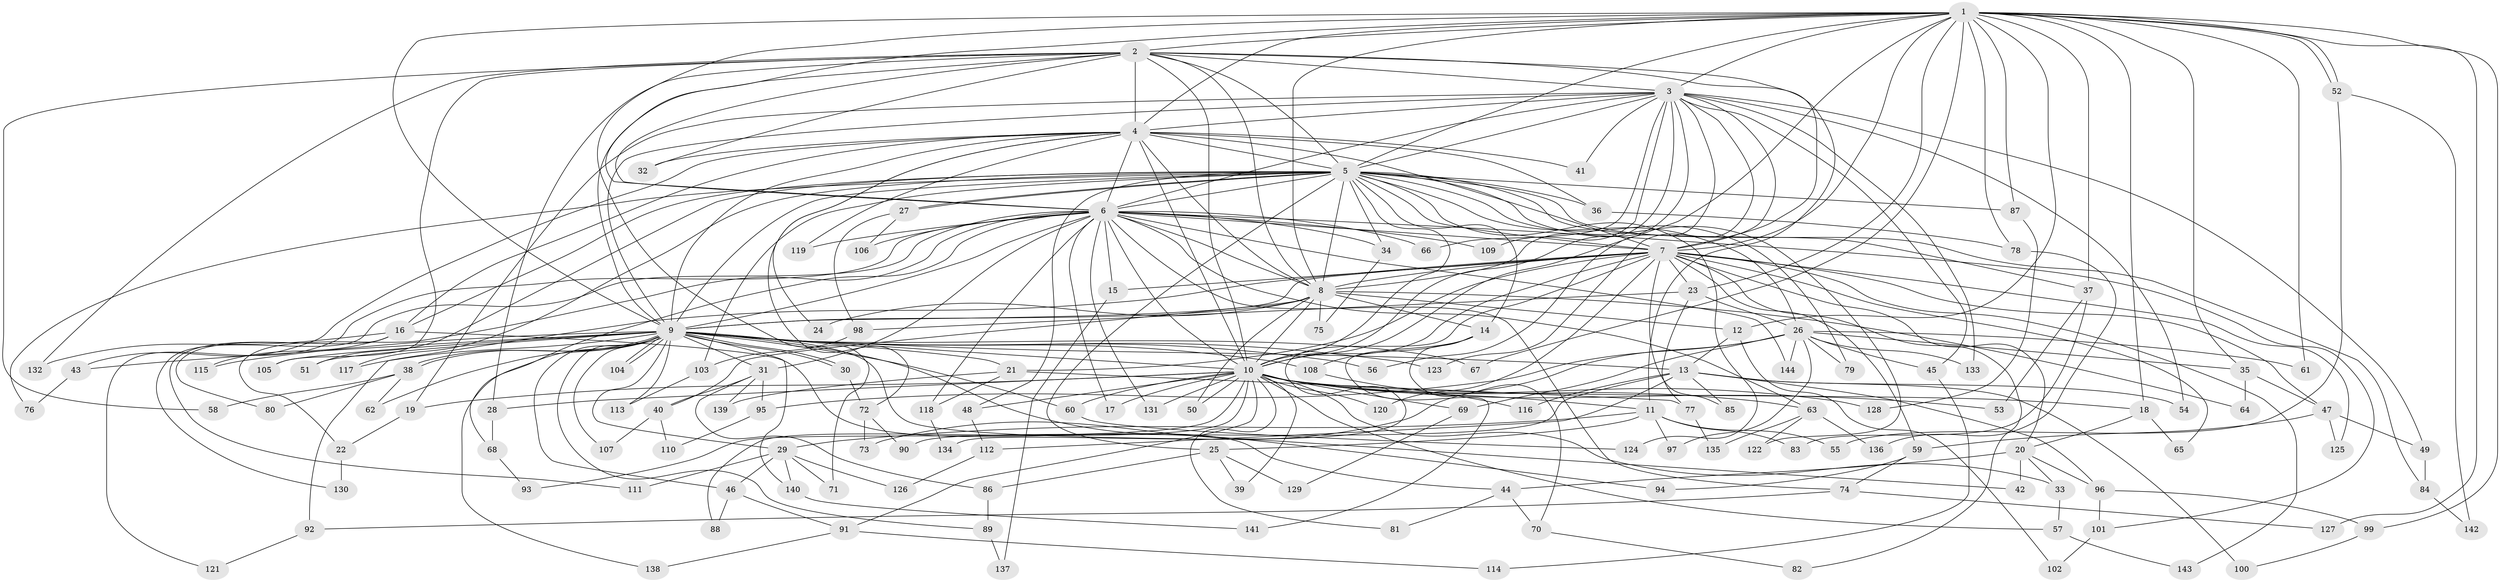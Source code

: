 // Generated by graph-tools (version 1.1) at 2025/45/03/09/25 04:45:10]
// undirected, 144 vertices, 313 edges
graph export_dot {
graph [start="1"]
  node [color=gray90,style=filled];
  1;
  2;
  3;
  4;
  5;
  6;
  7;
  8;
  9;
  10;
  11;
  12;
  13;
  14;
  15;
  16;
  17;
  18;
  19;
  20;
  21;
  22;
  23;
  24;
  25;
  26;
  27;
  28;
  29;
  30;
  31;
  32;
  33;
  34;
  35;
  36;
  37;
  38;
  39;
  40;
  41;
  42;
  43;
  44;
  45;
  46;
  47;
  48;
  49;
  50;
  51;
  52;
  53;
  54;
  55;
  56;
  57;
  58;
  59;
  60;
  61;
  62;
  63;
  64;
  65;
  66;
  67;
  68;
  69;
  70;
  71;
  72;
  73;
  74;
  75;
  76;
  77;
  78;
  79;
  80;
  81;
  82;
  83;
  84;
  85;
  86;
  87;
  88;
  89;
  90;
  91;
  92;
  93;
  94;
  95;
  96;
  97;
  98;
  99;
  100;
  101;
  102;
  103;
  104;
  105;
  106;
  107;
  108;
  109;
  110;
  111;
  112;
  113;
  114;
  115;
  116;
  117;
  118;
  119;
  120;
  121;
  122;
  123;
  124;
  125;
  126;
  127;
  128;
  129;
  130;
  131;
  132;
  133;
  134;
  135;
  136;
  137;
  138;
  139;
  140;
  141;
  142;
  143;
  144;
  1 -- 2;
  1 -- 3;
  1 -- 4;
  1 -- 5;
  1 -- 6;
  1 -- 7;
  1 -- 8;
  1 -- 9;
  1 -- 10;
  1 -- 12;
  1 -- 18;
  1 -- 23;
  1 -- 35;
  1 -- 37;
  1 -- 52;
  1 -- 52;
  1 -- 61;
  1 -- 67;
  1 -- 71;
  1 -- 78;
  1 -- 87;
  1 -- 99;
  1 -- 127;
  2 -- 3;
  2 -- 4;
  2 -- 5;
  2 -- 6;
  2 -- 7;
  2 -- 8;
  2 -- 9;
  2 -- 10;
  2 -- 11;
  2 -- 28;
  2 -- 32;
  2 -- 58;
  2 -- 105;
  2 -- 132;
  3 -- 4;
  3 -- 5;
  3 -- 6;
  3 -- 7;
  3 -- 8;
  3 -- 9;
  3 -- 10;
  3 -- 19;
  3 -- 41;
  3 -- 45;
  3 -- 49;
  3 -- 54;
  3 -- 56;
  3 -- 66;
  3 -- 109;
  3 -- 123;
  3 -- 133;
  4 -- 5;
  4 -- 6;
  4 -- 7;
  4 -- 8;
  4 -- 9;
  4 -- 10;
  4 -- 16;
  4 -- 24;
  4 -- 32;
  4 -- 36;
  4 -- 41;
  4 -- 43;
  4 -- 72;
  4 -- 119;
  5 -- 6;
  5 -- 7;
  5 -- 8;
  5 -- 9;
  5 -- 10;
  5 -- 14;
  5 -- 16;
  5 -- 25;
  5 -- 26;
  5 -- 27;
  5 -- 27;
  5 -- 34;
  5 -- 36;
  5 -- 37;
  5 -- 48;
  5 -- 51;
  5 -- 76;
  5 -- 79;
  5 -- 84;
  5 -- 87;
  5 -- 103;
  5 -- 117;
  5 -- 122;
  5 -- 124;
  6 -- 7;
  6 -- 8;
  6 -- 9;
  6 -- 10;
  6 -- 15;
  6 -- 17;
  6 -- 22;
  6 -- 31;
  6 -- 34;
  6 -- 63;
  6 -- 66;
  6 -- 68;
  6 -- 74;
  6 -- 101;
  6 -- 106;
  6 -- 109;
  6 -- 118;
  6 -- 119;
  6 -- 121;
  6 -- 130;
  6 -- 131;
  6 -- 144;
  7 -- 8;
  7 -- 9;
  7 -- 10;
  7 -- 15;
  7 -- 20;
  7 -- 21;
  7 -- 23;
  7 -- 47;
  7 -- 59;
  7 -- 65;
  7 -- 82;
  7 -- 85;
  7 -- 92;
  7 -- 120;
  7 -- 125;
  7 -- 134;
  7 -- 143;
  8 -- 9;
  8 -- 10;
  8 -- 12;
  8 -- 14;
  8 -- 24;
  8 -- 40;
  8 -- 50;
  8 -- 64;
  8 -- 75;
  9 -- 10;
  9 -- 13;
  9 -- 21;
  9 -- 29;
  9 -- 30;
  9 -- 30;
  9 -- 31;
  9 -- 38;
  9 -- 38;
  9 -- 42;
  9 -- 43;
  9 -- 46;
  9 -- 51;
  9 -- 56;
  9 -- 60;
  9 -- 62;
  9 -- 67;
  9 -- 89;
  9 -- 94;
  9 -- 104;
  9 -- 104;
  9 -- 105;
  9 -- 107;
  9 -- 108;
  9 -- 113;
  9 -- 115;
  9 -- 117;
  9 -- 123;
  9 -- 138;
  9 -- 140;
  10 -- 11;
  10 -- 17;
  10 -- 18;
  10 -- 19;
  10 -- 28;
  10 -- 33;
  10 -- 39;
  10 -- 48;
  10 -- 50;
  10 -- 53;
  10 -- 57;
  10 -- 60;
  10 -- 63;
  10 -- 69;
  10 -- 81;
  10 -- 88;
  10 -- 91;
  10 -- 93;
  10 -- 120;
  10 -- 128;
  10 -- 131;
  11 -- 25;
  11 -- 29;
  11 -- 55;
  11 -- 83;
  11 -- 97;
  12 -- 13;
  12 -- 102;
  13 -- 54;
  13 -- 85;
  13 -- 90;
  13 -- 96;
  13 -- 100;
  13 -- 112;
  13 -- 116;
  14 -- 70;
  14 -- 108;
  14 -- 141;
  15 -- 137;
  16 -- 44;
  16 -- 80;
  16 -- 111;
  16 -- 115;
  16 -- 132;
  18 -- 20;
  18 -- 65;
  19 -- 22;
  20 -- 33;
  20 -- 42;
  20 -- 44;
  20 -- 96;
  21 -- 77;
  21 -- 118;
  21 -- 139;
  22 -- 130;
  23 -- 26;
  23 -- 77;
  23 -- 98;
  25 -- 39;
  25 -- 86;
  25 -- 129;
  26 -- 35;
  26 -- 45;
  26 -- 61;
  26 -- 69;
  26 -- 73;
  26 -- 79;
  26 -- 95;
  26 -- 97;
  26 -- 133;
  26 -- 144;
  27 -- 98;
  27 -- 106;
  28 -- 68;
  29 -- 46;
  29 -- 71;
  29 -- 111;
  29 -- 126;
  29 -- 140;
  30 -- 72;
  31 -- 40;
  31 -- 86;
  31 -- 95;
  31 -- 139;
  33 -- 57;
  34 -- 75;
  35 -- 47;
  35 -- 64;
  36 -- 78;
  37 -- 53;
  37 -- 83;
  38 -- 58;
  38 -- 62;
  38 -- 80;
  40 -- 107;
  40 -- 110;
  43 -- 76;
  44 -- 70;
  44 -- 81;
  45 -- 114;
  46 -- 88;
  46 -- 91;
  47 -- 49;
  47 -- 59;
  47 -- 125;
  48 -- 112;
  49 -- 84;
  52 -- 55;
  52 -- 142;
  57 -- 143;
  59 -- 74;
  59 -- 94;
  60 -- 124;
  63 -- 122;
  63 -- 135;
  63 -- 136;
  68 -- 93;
  69 -- 129;
  70 -- 82;
  72 -- 73;
  72 -- 90;
  74 -- 92;
  74 -- 127;
  77 -- 135;
  78 -- 136;
  84 -- 142;
  86 -- 89;
  87 -- 128;
  89 -- 137;
  91 -- 114;
  91 -- 138;
  92 -- 121;
  95 -- 110;
  96 -- 99;
  96 -- 101;
  98 -- 103;
  99 -- 100;
  101 -- 102;
  103 -- 113;
  108 -- 116;
  112 -- 126;
  118 -- 134;
  140 -- 141;
}
